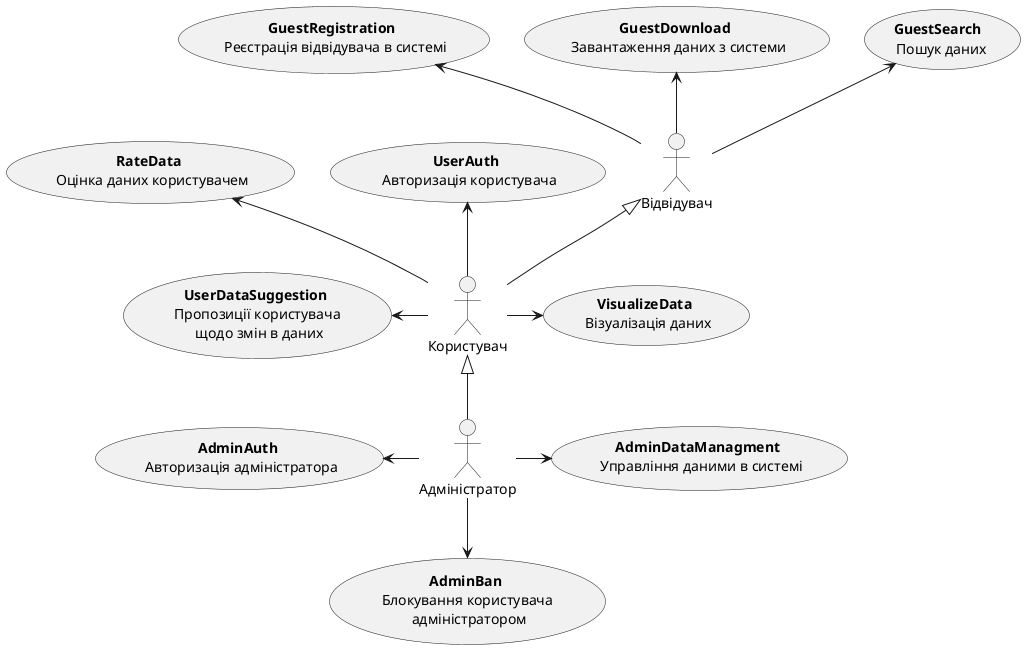 <center style="
    border-radius:4px;
    border: 1px solid #cfd7e6;
    box-shadow: 0 1px 3px 0 rgba(89,105,129,.05), 0 1px 1px 0 rgba(0,0,0,.025);
    padding: 1em;"
    >

@startuml

    actor "Відвідувач" as Visitor
    actor "Користувач" as User
    actor "Адміністратор" as Admin

    usecase "<b>GuestSearch<b> \n Пошук даних" as UC_1
    usecase "<b>GuestDownload<b> \n Завантаження даних з системи" as UC_2
    usecase "<b>GuestRegistration<b> \n Реєстрація відвідувача в системі" as UC_3
    
    usecase "<b>UserAuth<b> \n Авторизація користувача" as UC_4
    usecase "<b>UserDataSuggestion<b> \n Пропозиції користувача \n щодо змін в даних" as UC_5
    usecase "<b>VisualizeData<b> \n Візуалізація даних" as UC_6
    usecase "<b>RateData<b> \n Оцінка даних користувачем" as UC_R
    
    usecase "<b>AdminAuth<b> \n Авторизація адміністратора" as UC_7
    usecase "<b>AdminDataManagment<b> \n Управління даними в системі" as UC_8
    usecase "<b>AdminBan<b> \n Блокування користувача \n адміністратором" as UC_9
    
    
    User -u-> UC_4
    User -l-> UC_5
    User -r-> UC_6
    User -u-> UC_R
    
    Visitor -u-> UC_1  
    Visitor -u-> UC_2
    Visitor -u-> UC_3
    
    Admin -l-> UC_7 
    Admin -r-> UC_8
    Admin --> UC_9
    
    Admin -u-|> User
    User -u-|> Visitor

@enduml

</center>